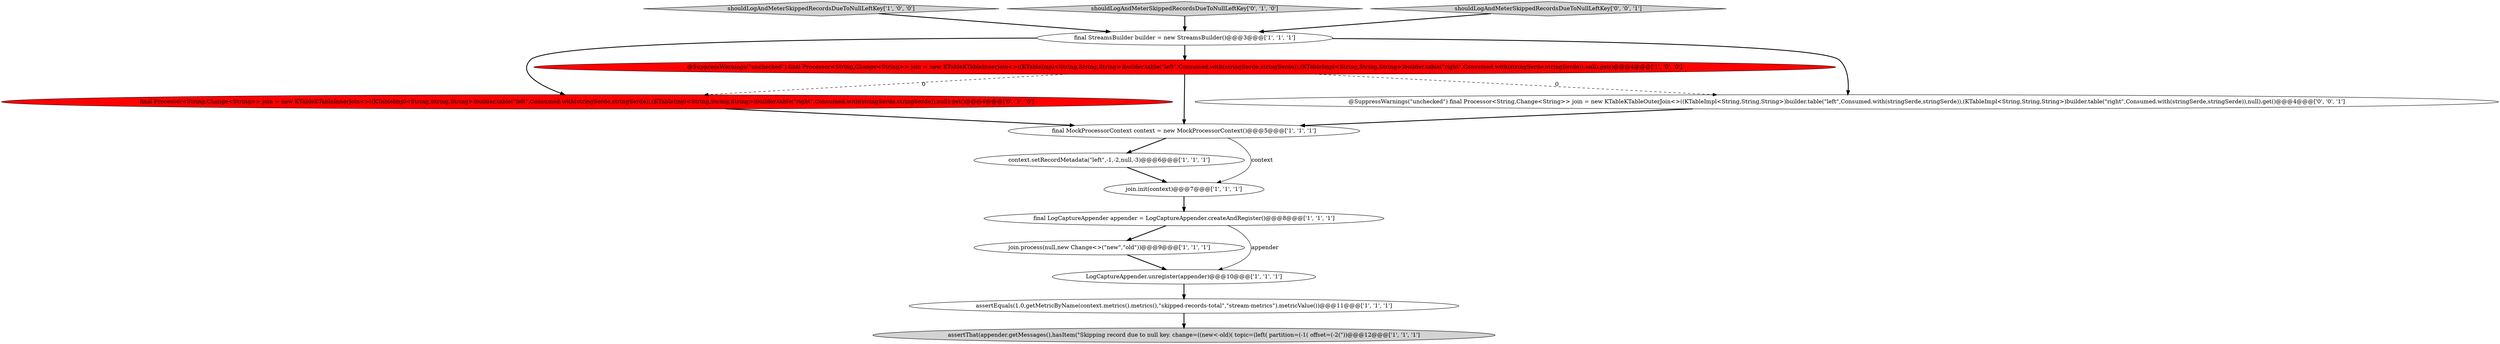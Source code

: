 digraph {
0 [style = filled, label = "context.setRecordMetadata(\"left\",-1,-2,null,-3)@@@6@@@['1', '1', '1']", fillcolor = white, shape = ellipse image = "AAA0AAABBB1BBB"];
10 [style = filled, label = "join.init(context)@@@7@@@['1', '1', '1']", fillcolor = white, shape = ellipse image = "AAA0AAABBB1BBB"];
5 [style = filled, label = "final StreamsBuilder builder = new StreamsBuilder()@@@3@@@['1', '1', '1']", fillcolor = white, shape = ellipse image = "AAA0AAABBB1BBB"];
9 [style = filled, label = "assertThat(appender.getMessages(),hasItem(\"Skipping record due to null key. change=((new<-old)( topic=(left( partition=(-1( offset=(-2(\"))@@@12@@@['1', '1', '1']", fillcolor = lightgray, shape = ellipse image = "AAA0AAABBB1BBB"];
1 [style = filled, label = "LogCaptureAppender.unregister(appender)@@@10@@@['1', '1', '1']", fillcolor = white, shape = ellipse image = "AAA0AAABBB1BBB"];
7 [style = filled, label = "assertEquals(1.0,getMetricByName(context.metrics().metrics(),\"skipped-records-total\",\"stream-metrics\").metricValue())@@@11@@@['1', '1', '1']", fillcolor = white, shape = ellipse image = "AAA0AAABBB1BBB"];
2 [style = filled, label = "@SuppressWarnings(\"unchecked\") final Processor<String,Change<String>> join = new KTableKTableInnerJoin<>((KTableImpl<String,String,String>)builder.table(\"left\",Consumed.with(stringSerde,stringSerde)),(KTableImpl<String,String,String>)builder.table(\"right\",Consumed.with(stringSerde,stringSerde)),null).get()@@@4@@@['1', '0', '0']", fillcolor = red, shape = ellipse image = "AAA1AAABBB1BBB"];
13 [style = filled, label = "@SuppressWarnings(\"unchecked\") final Processor<String,Change<String>> join = new KTableKTableOuterJoin<>((KTableImpl<String,String,String>)builder.table(\"left\",Consumed.with(stringSerde,stringSerde)),(KTableImpl<String,String,String>)builder.table(\"right\",Consumed.with(stringSerde,stringSerde)),null).get()@@@4@@@['0', '0', '1']", fillcolor = white, shape = ellipse image = "AAA0AAABBB3BBB"];
6 [style = filled, label = "shouldLogAndMeterSkippedRecordsDueToNullLeftKey['1', '0', '0']", fillcolor = lightgray, shape = diamond image = "AAA0AAABBB1BBB"];
12 [style = filled, label = "shouldLogAndMeterSkippedRecordsDueToNullLeftKey['0', '1', '0']", fillcolor = lightgray, shape = diamond image = "AAA0AAABBB2BBB"];
8 [style = filled, label = "join.process(null,new Change<>(\"new\",\"old\"))@@@9@@@['1', '1', '1']", fillcolor = white, shape = ellipse image = "AAA0AAABBB1BBB"];
11 [style = filled, label = "final Processor<String,Change<String>> join = new KTableKTableInnerJoin<>((KTableImpl<String,String,String>)builder.table(\"left\",Consumed.with(stringSerde,stringSerde)),(KTableImpl<String,String,String>)builder.table(\"right\",Consumed.with(stringSerde,stringSerde)),null).get()@@@4@@@['0', '1', '0']", fillcolor = red, shape = ellipse image = "AAA1AAABBB2BBB"];
14 [style = filled, label = "shouldLogAndMeterSkippedRecordsDueToNullLeftKey['0', '0', '1']", fillcolor = lightgray, shape = diamond image = "AAA0AAABBB3BBB"];
3 [style = filled, label = "final MockProcessorContext context = new MockProcessorContext()@@@5@@@['1', '1', '1']", fillcolor = white, shape = ellipse image = "AAA0AAABBB1BBB"];
4 [style = filled, label = "final LogCaptureAppender appender = LogCaptureAppender.createAndRegister()@@@8@@@['1', '1', '1']", fillcolor = white, shape = ellipse image = "AAA0AAABBB1BBB"];
7->9 [style = bold, label=""];
8->1 [style = bold, label=""];
4->8 [style = bold, label=""];
2->11 [style = dashed, label="0"];
6->5 [style = bold, label=""];
5->2 [style = bold, label=""];
0->10 [style = bold, label=""];
5->11 [style = bold, label=""];
3->10 [style = solid, label="context"];
12->5 [style = bold, label=""];
13->3 [style = bold, label=""];
4->1 [style = solid, label="appender"];
11->3 [style = bold, label=""];
1->7 [style = bold, label=""];
2->13 [style = dashed, label="0"];
5->13 [style = bold, label=""];
3->0 [style = bold, label=""];
2->3 [style = bold, label=""];
14->5 [style = bold, label=""];
10->4 [style = bold, label=""];
}
